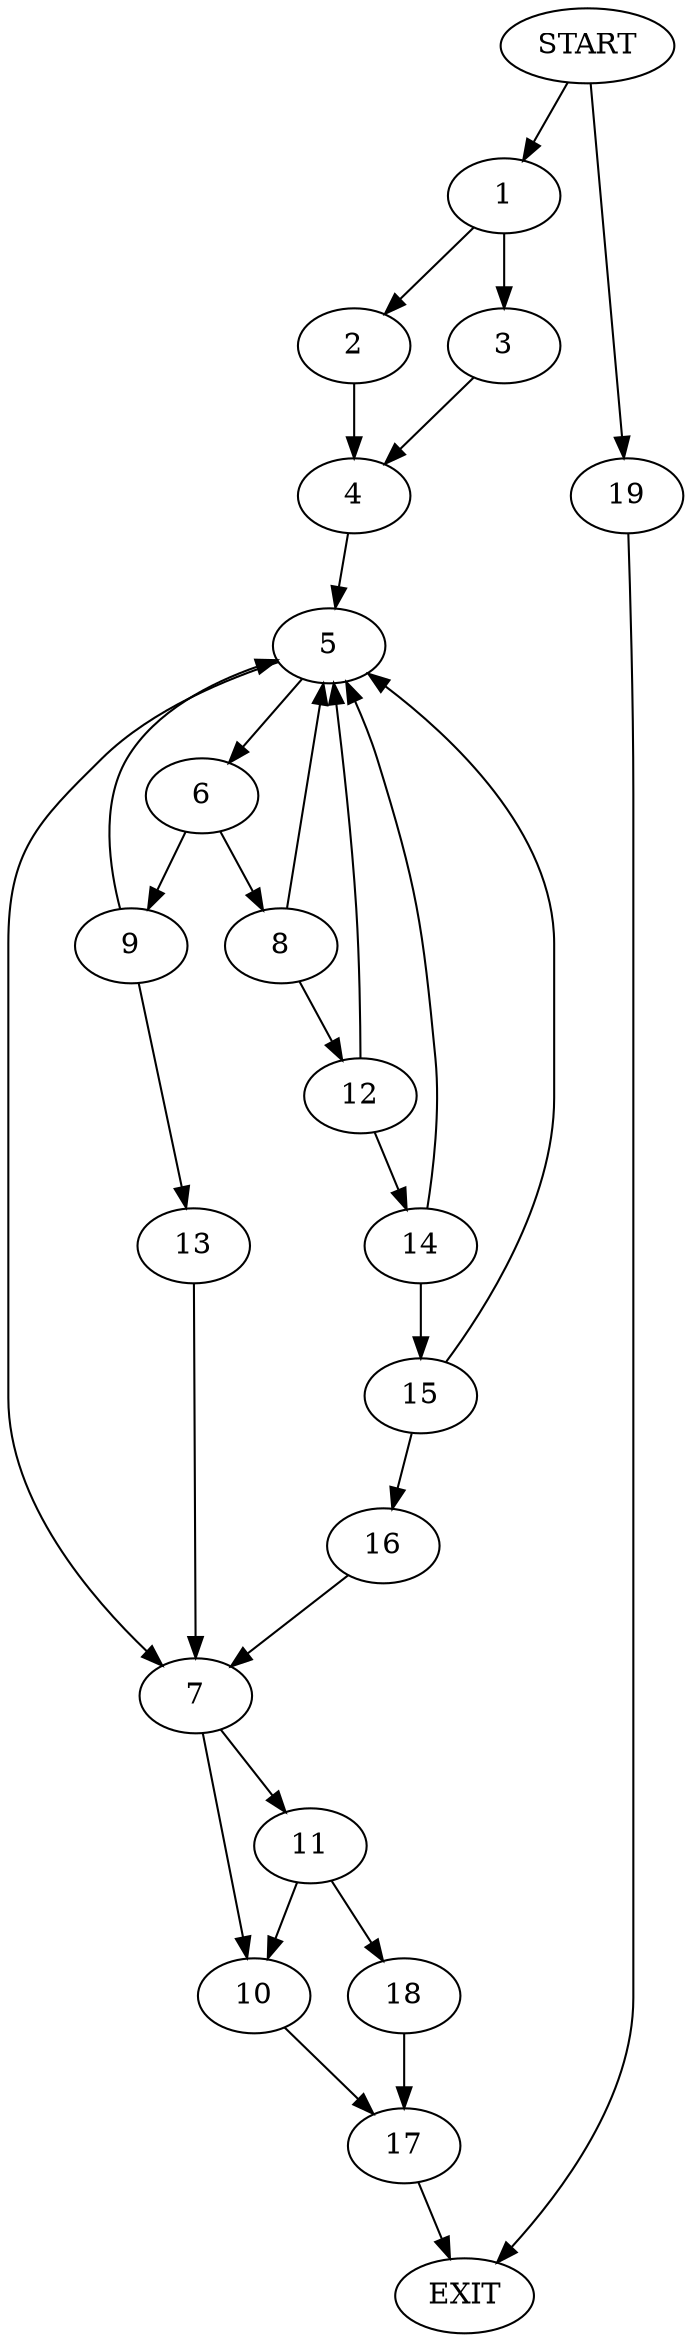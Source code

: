 digraph {
0 [label="START"]
20 [label="EXIT"]
0 -> 1
1 -> 2
1 -> 3
3 -> 4
2 -> 4
4 -> 5
5 -> 6
5 -> 7
6 -> 8
6 -> 9
7 -> 10
7 -> 11
8 -> 12
8 -> 5
9 -> 13
9 -> 5
13 -> 7
12 -> 14
12 -> 5
14 -> 5
14 -> 15
15 -> 5
15 -> 16
16 -> 7
10 -> 17
11 -> 10
11 -> 18
18 -> 17
17 -> 20
0 -> 19
19 -> 20
}
